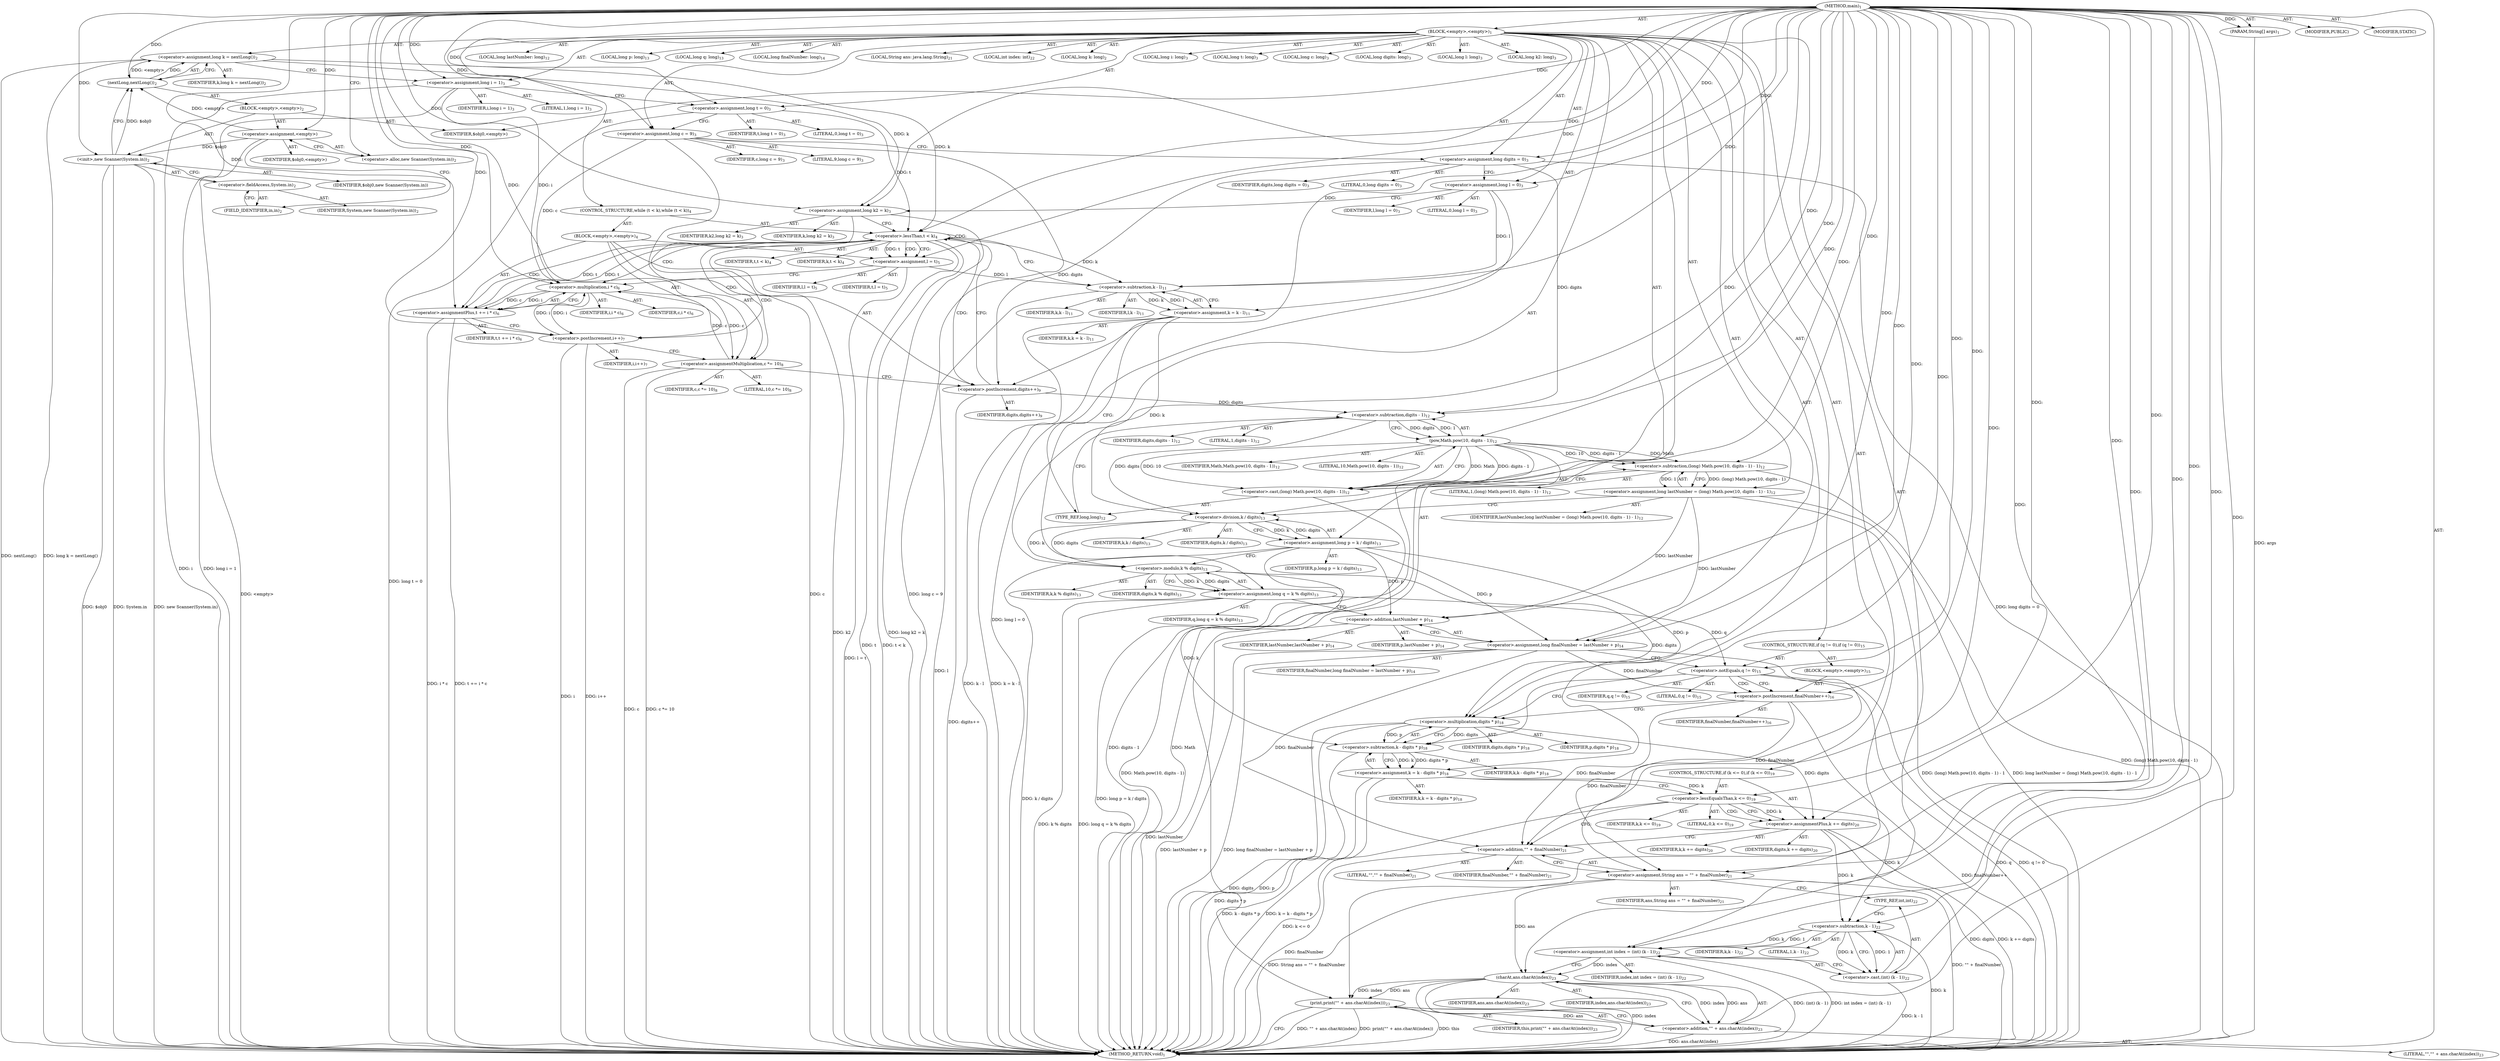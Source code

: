 digraph "main" {  
"17" [label = <(METHOD,main)<SUB>1</SUB>> ]
"18" [label = <(PARAM,String[] args)<SUB>1</SUB>> ]
"19" [label = <(BLOCK,&lt;empty&gt;,&lt;empty&gt;)<SUB>1</SUB>> ]
"20" [label = <(LOCAL,long k: long)<SUB>2</SUB>> ]
"21" [label = <(&lt;operator&gt;.assignment,long k = nextLong())<SUB>2</SUB>> ]
"22" [label = <(IDENTIFIER,k,long k = nextLong())<SUB>2</SUB>> ]
"23" [label = <(nextLong,nextLong())<SUB>2</SUB>> ]
"24" [label = <(BLOCK,&lt;empty&gt;,&lt;empty&gt;)<SUB>2</SUB>> ]
"25" [label = <(&lt;operator&gt;.assignment,&lt;empty&gt;)> ]
"26" [label = <(IDENTIFIER,$obj0,&lt;empty&gt;)> ]
"27" [label = <(&lt;operator&gt;.alloc,new Scanner(System.in))<SUB>2</SUB>> ]
"28" [label = <(&lt;init&gt;,new Scanner(System.in))<SUB>2</SUB>> ]
"29" [label = <(IDENTIFIER,$obj0,new Scanner(System.in))> ]
"30" [label = <(&lt;operator&gt;.fieldAccess,System.in)<SUB>2</SUB>> ]
"31" [label = <(IDENTIFIER,System,new Scanner(System.in))<SUB>2</SUB>> ]
"32" [label = <(FIELD_IDENTIFIER,in,in)<SUB>2</SUB>> ]
"33" [label = <(IDENTIFIER,$obj0,&lt;empty&gt;)> ]
"34" [label = <(LOCAL,long i: long)<SUB>3</SUB>> ]
"35" [label = <(LOCAL,long t: long)<SUB>3</SUB>> ]
"36" [label = <(LOCAL,long c: long)<SUB>3</SUB>> ]
"37" [label = <(LOCAL,long digits: long)<SUB>3</SUB>> ]
"38" [label = <(LOCAL,long l: long)<SUB>3</SUB>> ]
"39" [label = <(LOCAL,long k2: long)<SUB>3</SUB>> ]
"40" [label = <(&lt;operator&gt;.assignment,long i = 1)<SUB>3</SUB>> ]
"41" [label = <(IDENTIFIER,i,long i = 1)<SUB>3</SUB>> ]
"42" [label = <(LITERAL,1,long i = 1)<SUB>3</SUB>> ]
"43" [label = <(&lt;operator&gt;.assignment,long t = 0)<SUB>3</SUB>> ]
"44" [label = <(IDENTIFIER,t,long t = 0)<SUB>3</SUB>> ]
"45" [label = <(LITERAL,0,long t = 0)<SUB>3</SUB>> ]
"46" [label = <(&lt;operator&gt;.assignment,long c = 9)<SUB>3</SUB>> ]
"47" [label = <(IDENTIFIER,c,long c = 9)<SUB>3</SUB>> ]
"48" [label = <(LITERAL,9,long c = 9)<SUB>3</SUB>> ]
"49" [label = <(&lt;operator&gt;.assignment,long digits = 0)<SUB>3</SUB>> ]
"50" [label = <(IDENTIFIER,digits,long digits = 0)<SUB>3</SUB>> ]
"51" [label = <(LITERAL,0,long digits = 0)<SUB>3</SUB>> ]
"52" [label = <(&lt;operator&gt;.assignment,long l = 0)<SUB>3</SUB>> ]
"53" [label = <(IDENTIFIER,l,long l = 0)<SUB>3</SUB>> ]
"54" [label = <(LITERAL,0,long l = 0)<SUB>3</SUB>> ]
"55" [label = <(&lt;operator&gt;.assignment,long k2 = k)<SUB>3</SUB>> ]
"56" [label = <(IDENTIFIER,k2,long k2 = k)<SUB>3</SUB>> ]
"57" [label = <(IDENTIFIER,k,long k2 = k)<SUB>3</SUB>> ]
"58" [label = <(CONTROL_STRUCTURE,while (t &lt; k),while (t &lt; k))<SUB>4</SUB>> ]
"59" [label = <(&lt;operator&gt;.lessThan,t &lt; k)<SUB>4</SUB>> ]
"60" [label = <(IDENTIFIER,t,t &lt; k)<SUB>4</SUB>> ]
"61" [label = <(IDENTIFIER,k,t &lt; k)<SUB>4</SUB>> ]
"62" [label = <(BLOCK,&lt;empty&gt;,&lt;empty&gt;)<SUB>4</SUB>> ]
"63" [label = <(&lt;operator&gt;.assignment,l = t)<SUB>5</SUB>> ]
"64" [label = <(IDENTIFIER,l,l = t)<SUB>5</SUB>> ]
"65" [label = <(IDENTIFIER,t,l = t)<SUB>5</SUB>> ]
"66" [label = <(&lt;operator&gt;.assignmentPlus,t += i * c)<SUB>6</SUB>> ]
"67" [label = <(IDENTIFIER,t,t += i * c)<SUB>6</SUB>> ]
"68" [label = <(&lt;operator&gt;.multiplication,i * c)<SUB>6</SUB>> ]
"69" [label = <(IDENTIFIER,i,i * c)<SUB>6</SUB>> ]
"70" [label = <(IDENTIFIER,c,i * c)<SUB>6</SUB>> ]
"71" [label = <(&lt;operator&gt;.postIncrement,i++)<SUB>7</SUB>> ]
"72" [label = <(IDENTIFIER,i,i++)<SUB>7</SUB>> ]
"73" [label = <(&lt;operator&gt;.assignmentMultiplication,c *= 10)<SUB>8</SUB>> ]
"74" [label = <(IDENTIFIER,c,c *= 10)<SUB>8</SUB>> ]
"75" [label = <(LITERAL,10,c *= 10)<SUB>8</SUB>> ]
"76" [label = <(&lt;operator&gt;.postIncrement,digits++)<SUB>9</SUB>> ]
"77" [label = <(IDENTIFIER,digits,digits++)<SUB>9</SUB>> ]
"78" [label = <(&lt;operator&gt;.assignment,k = k - l)<SUB>11</SUB>> ]
"79" [label = <(IDENTIFIER,k,k = k - l)<SUB>11</SUB>> ]
"80" [label = <(&lt;operator&gt;.subtraction,k - l)<SUB>11</SUB>> ]
"81" [label = <(IDENTIFIER,k,k - l)<SUB>11</SUB>> ]
"82" [label = <(IDENTIFIER,l,k - l)<SUB>11</SUB>> ]
"83" [label = <(LOCAL,long lastNumber: long)<SUB>12</SUB>> ]
"84" [label = <(&lt;operator&gt;.assignment,long lastNumber = (long) Math.pow(10, digits - 1) - 1)<SUB>12</SUB>> ]
"85" [label = <(IDENTIFIER,lastNumber,long lastNumber = (long) Math.pow(10, digits - 1) - 1)<SUB>12</SUB>> ]
"86" [label = <(&lt;operator&gt;.subtraction,(long) Math.pow(10, digits - 1) - 1)<SUB>12</SUB>> ]
"87" [label = <(&lt;operator&gt;.cast,(long) Math.pow(10, digits - 1))<SUB>12</SUB>> ]
"88" [label = <(TYPE_REF,long,long)<SUB>12</SUB>> ]
"89" [label = <(pow,Math.pow(10, digits - 1))<SUB>12</SUB>> ]
"90" [label = <(IDENTIFIER,Math,Math.pow(10, digits - 1))<SUB>12</SUB>> ]
"91" [label = <(LITERAL,10,Math.pow(10, digits - 1))<SUB>12</SUB>> ]
"92" [label = <(&lt;operator&gt;.subtraction,digits - 1)<SUB>12</SUB>> ]
"93" [label = <(IDENTIFIER,digits,digits - 1)<SUB>12</SUB>> ]
"94" [label = <(LITERAL,1,digits - 1)<SUB>12</SUB>> ]
"95" [label = <(LITERAL,1,(long) Math.pow(10, digits - 1) - 1)<SUB>12</SUB>> ]
"96" [label = <(LOCAL,long p: long)<SUB>13</SUB>> ]
"97" [label = <(LOCAL,long q: long)<SUB>13</SUB>> ]
"98" [label = <(&lt;operator&gt;.assignment,long p = k / digits)<SUB>13</SUB>> ]
"99" [label = <(IDENTIFIER,p,long p = k / digits)<SUB>13</SUB>> ]
"100" [label = <(&lt;operator&gt;.division,k / digits)<SUB>13</SUB>> ]
"101" [label = <(IDENTIFIER,k,k / digits)<SUB>13</SUB>> ]
"102" [label = <(IDENTIFIER,digits,k / digits)<SUB>13</SUB>> ]
"103" [label = <(&lt;operator&gt;.assignment,long q = k % digits)<SUB>13</SUB>> ]
"104" [label = <(IDENTIFIER,q,long q = k % digits)<SUB>13</SUB>> ]
"105" [label = <(&lt;operator&gt;.modulo,k % digits)<SUB>13</SUB>> ]
"106" [label = <(IDENTIFIER,k,k % digits)<SUB>13</SUB>> ]
"107" [label = <(IDENTIFIER,digits,k % digits)<SUB>13</SUB>> ]
"108" [label = <(LOCAL,long finalNumber: long)<SUB>14</SUB>> ]
"109" [label = <(&lt;operator&gt;.assignment,long finalNumber = lastNumber + p)<SUB>14</SUB>> ]
"110" [label = <(IDENTIFIER,finalNumber,long finalNumber = lastNumber + p)<SUB>14</SUB>> ]
"111" [label = <(&lt;operator&gt;.addition,lastNumber + p)<SUB>14</SUB>> ]
"112" [label = <(IDENTIFIER,lastNumber,lastNumber + p)<SUB>14</SUB>> ]
"113" [label = <(IDENTIFIER,p,lastNumber + p)<SUB>14</SUB>> ]
"114" [label = <(CONTROL_STRUCTURE,if (q != 0),if (q != 0))<SUB>15</SUB>> ]
"115" [label = <(&lt;operator&gt;.notEquals,q != 0)<SUB>15</SUB>> ]
"116" [label = <(IDENTIFIER,q,q != 0)<SUB>15</SUB>> ]
"117" [label = <(LITERAL,0,q != 0)<SUB>15</SUB>> ]
"118" [label = <(BLOCK,&lt;empty&gt;,&lt;empty&gt;)<SUB>15</SUB>> ]
"119" [label = <(&lt;operator&gt;.postIncrement,finalNumber++)<SUB>16</SUB>> ]
"120" [label = <(IDENTIFIER,finalNumber,finalNumber++)<SUB>16</SUB>> ]
"121" [label = <(&lt;operator&gt;.assignment,k = k - digits * p)<SUB>18</SUB>> ]
"122" [label = <(IDENTIFIER,k,k = k - digits * p)<SUB>18</SUB>> ]
"123" [label = <(&lt;operator&gt;.subtraction,k - digits * p)<SUB>18</SUB>> ]
"124" [label = <(IDENTIFIER,k,k - digits * p)<SUB>18</SUB>> ]
"125" [label = <(&lt;operator&gt;.multiplication,digits * p)<SUB>18</SUB>> ]
"126" [label = <(IDENTIFIER,digits,digits * p)<SUB>18</SUB>> ]
"127" [label = <(IDENTIFIER,p,digits * p)<SUB>18</SUB>> ]
"128" [label = <(CONTROL_STRUCTURE,if (k &lt;= 0),if (k &lt;= 0))<SUB>19</SUB>> ]
"129" [label = <(&lt;operator&gt;.lessEqualsThan,k &lt;= 0)<SUB>19</SUB>> ]
"130" [label = <(IDENTIFIER,k,k &lt;= 0)<SUB>19</SUB>> ]
"131" [label = <(LITERAL,0,k &lt;= 0)<SUB>19</SUB>> ]
"132" [label = <(&lt;operator&gt;.assignmentPlus,k += digits)<SUB>20</SUB>> ]
"133" [label = <(IDENTIFIER,k,k += digits)<SUB>20</SUB>> ]
"134" [label = <(IDENTIFIER,digits,k += digits)<SUB>20</SUB>> ]
"135" [label = <(LOCAL,String ans: java.lang.String)<SUB>21</SUB>> ]
"136" [label = <(&lt;operator&gt;.assignment,String ans = &quot;&quot; + finalNumber)<SUB>21</SUB>> ]
"137" [label = <(IDENTIFIER,ans,String ans = &quot;&quot; + finalNumber)<SUB>21</SUB>> ]
"138" [label = <(&lt;operator&gt;.addition,&quot;&quot; + finalNumber)<SUB>21</SUB>> ]
"139" [label = <(LITERAL,&quot;&quot;,&quot;&quot; + finalNumber)<SUB>21</SUB>> ]
"140" [label = <(IDENTIFIER,finalNumber,&quot;&quot; + finalNumber)<SUB>21</SUB>> ]
"141" [label = <(LOCAL,int index: int)<SUB>22</SUB>> ]
"142" [label = <(&lt;operator&gt;.assignment,int index = (int) (k - 1))<SUB>22</SUB>> ]
"143" [label = <(IDENTIFIER,index,int index = (int) (k - 1))<SUB>22</SUB>> ]
"144" [label = <(&lt;operator&gt;.cast,(int) (k - 1))<SUB>22</SUB>> ]
"145" [label = <(TYPE_REF,int,int)<SUB>22</SUB>> ]
"146" [label = <(&lt;operator&gt;.subtraction,k - 1)<SUB>22</SUB>> ]
"147" [label = <(IDENTIFIER,k,k - 1)<SUB>22</SUB>> ]
"148" [label = <(LITERAL,1,k - 1)<SUB>22</SUB>> ]
"149" [label = <(print,print(&quot;&quot; + ans.charAt(index)))<SUB>23</SUB>> ]
"150" [label = <(IDENTIFIER,this,print(&quot;&quot; + ans.charAt(index)))<SUB>23</SUB>> ]
"151" [label = <(&lt;operator&gt;.addition,&quot;&quot; + ans.charAt(index))<SUB>23</SUB>> ]
"152" [label = <(LITERAL,&quot;&quot;,&quot;&quot; + ans.charAt(index))<SUB>23</SUB>> ]
"153" [label = <(charAt,ans.charAt(index))<SUB>23</SUB>> ]
"154" [label = <(IDENTIFIER,ans,ans.charAt(index))<SUB>23</SUB>> ]
"155" [label = <(IDENTIFIER,index,ans.charAt(index))<SUB>23</SUB>> ]
"156" [label = <(MODIFIER,PUBLIC)> ]
"157" [label = <(MODIFIER,STATIC)> ]
"158" [label = <(METHOD_RETURN,void)<SUB>1</SUB>> ]
  "17" -> "18"  [ label = "AST: "] 
  "17" -> "19"  [ label = "AST: "] 
  "17" -> "156"  [ label = "AST: "] 
  "17" -> "157"  [ label = "AST: "] 
  "17" -> "158"  [ label = "AST: "] 
  "19" -> "20"  [ label = "AST: "] 
  "19" -> "21"  [ label = "AST: "] 
  "19" -> "34"  [ label = "AST: "] 
  "19" -> "35"  [ label = "AST: "] 
  "19" -> "36"  [ label = "AST: "] 
  "19" -> "37"  [ label = "AST: "] 
  "19" -> "38"  [ label = "AST: "] 
  "19" -> "39"  [ label = "AST: "] 
  "19" -> "40"  [ label = "AST: "] 
  "19" -> "43"  [ label = "AST: "] 
  "19" -> "46"  [ label = "AST: "] 
  "19" -> "49"  [ label = "AST: "] 
  "19" -> "52"  [ label = "AST: "] 
  "19" -> "55"  [ label = "AST: "] 
  "19" -> "58"  [ label = "AST: "] 
  "19" -> "78"  [ label = "AST: "] 
  "19" -> "83"  [ label = "AST: "] 
  "19" -> "84"  [ label = "AST: "] 
  "19" -> "96"  [ label = "AST: "] 
  "19" -> "97"  [ label = "AST: "] 
  "19" -> "98"  [ label = "AST: "] 
  "19" -> "103"  [ label = "AST: "] 
  "19" -> "108"  [ label = "AST: "] 
  "19" -> "109"  [ label = "AST: "] 
  "19" -> "114"  [ label = "AST: "] 
  "19" -> "121"  [ label = "AST: "] 
  "19" -> "128"  [ label = "AST: "] 
  "19" -> "135"  [ label = "AST: "] 
  "19" -> "136"  [ label = "AST: "] 
  "19" -> "141"  [ label = "AST: "] 
  "19" -> "142"  [ label = "AST: "] 
  "19" -> "149"  [ label = "AST: "] 
  "21" -> "22"  [ label = "AST: "] 
  "21" -> "23"  [ label = "AST: "] 
  "23" -> "24"  [ label = "AST: "] 
  "24" -> "25"  [ label = "AST: "] 
  "24" -> "28"  [ label = "AST: "] 
  "24" -> "33"  [ label = "AST: "] 
  "25" -> "26"  [ label = "AST: "] 
  "25" -> "27"  [ label = "AST: "] 
  "28" -> "29"  [ label = "AST: "] 
  "28" -> "30"  [ label = "AST: "] 
  "30" -> "31"  [ label = "AST: "] 
  "30" -> "32"  [ label = "AST: "] 
  "40" -> "41"  [ label = "AST: "] 
  "40" -> "42"  [ label = "AST: "] 
  "43" -> "44"  [ label = "AST: "] 
  "43" -> "45"  [ label = "AST: "] 
  "46" -> "47"  [ label = "AST: "] 
  "46" -> "48"  [ label = "AST: "] 
  "49" -> "50"  [ label = "AST: "] 
  "49" -> "51"  [ label = "AST: "] 
  "52" -> "53"  [ label = "AST: "] 
  "52" -> "54"  [ label = "AST: "] 
  "55" -> "56"  [ label = "AST: "] 
  "55" -> "57"  [ label = "AST: "] 
  "58" -> "59"  [ label = "AST: "] 
  "58" -> "62"  [ label = "AST: "] 
  "59" -> "60"  [ label = "AST: "] 
  "59" -> "61"  [ label = "AST: "] 
  "62" -> "63"  [ label = "AST: "] 
  "62" -> "66"  [ label = "AST: "] 
  "62" -> "71"  [ label = "AST: "] 
  "62" -> "73"  [ label = "AST: "] 
  "62" -> "76"  [ label = "AST: "] 
  "63" -> "64"  [ label = "AST: "] 
  "63" -> "65"  [ label = "AST: "] 
  "66" -> "67"  [ label = "AST: "] 
  "66" -> "68"  [ label = "AST: "] 
  "68" -> "69"  [ label = "AST: "] 
  "68" -> "70"  [ label = "AST: "] 
  "71" -> "72"  [ label = "AST: "] 
  "73" -> "74"  [ label = "AST: "] 
  "73" -> "75"  [ label = "AST: "] 
  "76" -> "77"  [ label = "AST: "] 
  "78" -> "79"  [ label = "AST: "] 
  "78" -> "80"  [ label = "AST: "] 
  "80" -> "81"  [ label = "AST: "] 
  "80" -> "82"  [ label = "AST: "] 
  "84" -> "85"  [ label = "AST: "] 
  "84" -> "86"  [ label = "AST: "] 
  "86" -> "87"  [ label = "AST: "] 
  "86" -> "95"  [ label = "AST: "] 
  "87" -> "88"  [ label = "AST: "] 
  "87" -> "89"  [ label = "AST: "] 
  "89" -> "90"  [ label = "AST: "] 
  "89" -> "91"  [ label = "AST: "] 
  "89" -> "92"  [ label = "AST: "] 
  "92" -> "93"  [ label = "AST: "] 
  "92" -> "94"  [ label = "AST: "] 
  "98" -> "99"  [ label = "AST: "] 
  "98" -> "100"  [ label = "AST: "] 
  "100" -> "101"  [ label = "AST: "] 
  "100" -> "102"  [ label = "AST: "] 
  "103" -> "104"  [ label = "AST: "] 
  "103" -> "105"  [ label = "AST: "] 
  "105" -> "106"  [ label = "AST: "] 
  "105" -> "107"  [ label = "AST: "] 
  "109" -> "110"  [ label = "AST: "] 
  "109" -> "111"  [ label = "AST: "] 
  "111" -> "112"  [ label = "AST: "] 
  "111" -> "113"  [ label = "AST: "] 
  "114" -> "115"  [ label = "AST: "] 
  "114" -> "118"  [ label = "AST: "] 
  "115" -> "116"  [ label = "AST: "] 
  "115" -> "117"  [ label = "AST: "] 
  "118" -> "119"  [ label = "AST: "] 
  "119" -> "120"  [ label = "AST: "] 
  "121" -> "122"  [ label = "AST: "] 
  "121" -> "123"  [ label = "AST: "] 
  "123" -> "124"  [ label = "AST: "] 
  "123" -> "125"  [ label = "AST: "] 
  "125" -> "126"  [ label = "AST: "] 
  "125" -> "127"  [ label = "AST: "] 
  "128" -> "129"  [ label = "AST: "] 
  "128" -> "132"  [ label = "AST: "] 
  "129" -> "130"  [ label = "AST: "] 
  "129" -> "131"  [ label = "AST: "] 
  "132" -> "133"  [ label = "AST: "] 
  "132" -> "134"  [ label = "AST: "] 
  "136" -> "137"  [ label = "AST: "] 
  "136" -> "138"  [ label = "AST: "] 
  "138" -> "139"  [ label = "AST: "] 
  "138" -> "140"  [ label = "AST: "] 
  "142" -> "143"  [ label = "AST: "] 
  "142" -> "144"  [ label = "AST: "] 
  "144" -> "145"  [ label = "AST: "] 
  "144" -> "146"  [ label = "AST: "] 
  "146" -> "147"  [ label = "AST: "] 
  "146" -> "148"  [ label = "AST: "] 
  "149" -> "150"  [ label = "AST: "] 
  "149" -> "151"  [ label = "AST: "] 
  "151" -> "152"  [ label = "AST: "] 
  "151" -> "153"  [ label = "AST: "] 
  "153" -> "154"  [ label = "AST: "] 
  "153" -> "155"  [ label = "AST: "] 
  "21" -> "40"  [ label = "CFG: "] 
  "40" -> "43"  [ label = "CFG: "] 
  "43" -> "46"  [ label = "CFG: "] 
  "46" -> "49"  [ label = "CFG: "] 
  "49" -> "52"  [ label = "CFG: "] 
  "52" -> "55"  [ label = "CFG: "] 
  "55" -> "59"  [ label = "CFG: "] 
  "78" -> "88"  [ label = "CFG: "] 
  "84" -> "100"  [ label = "CFG: "] 
  "98" -> "105"  [ label = "CFG: "] 
  "103" -> "111"  [ label = "CFG: "] 
  "109" -> "115"  [ label = "CFG: "] 
  "121" -> "129"  [ label = "CFG: "] 
  "136" -> "145"  [ label = "CFG: "] 
  "142" -> "153"  [ label = "CFG: "] 
  "149" -> "158"  [ label = "CFG: "] 
  "23" -> "21"  [ label = "CFG: "] 
  "59" -> "63"  [ label = "CFG: "] 
  "59" -> "80"  [ label = "CFG: "] 
  "80" -> "78"  [ label = "CFG: "] 
  "86" -> "84"  [ label = "CFG: "] 
  "100" -> "98"  [ label = "CFG: "] 
  "105" -> "103"  [ label = "CFG: "] 
  "111" -> "109"  [ label = "CFG: "] 
  "115" -> "119"  [ label = "CFG: "] 
  "115" -> "125"  [ label = "CFG: "] 
  "123" -> "121"  [ label = "CFG: "] 
  "129" -> "132"  [ label = "CFG: "] 
  "129" -> "138"  [ label = "CFG: "] 
  "132" -> "138"  [ label = "CFG: "] 
  "138" -> "136"  [ label = "CFG: "] 
  "144" -> "142"  [ label = "CFG: "] 
  "151" -> "149"  [ label = "CFG: "] 
  "63" -> "68"  [ label = "CFG: "] 
  "66" -> "71"  [ label = "CFG: "] 
  "71" -> "73"  [ label = "CFG: "] 
  "73" -> "76"  [ label = "CFG: "] 
  "76" -> "59"  [ label = "CFG: "] 
  "87" -> "86"  [ label = "CFG: "] 
  "119" -> "125"  [ label = "CFG: "] 
  "125" -> "123"  [ label = "CFG: "] 
  "145" -> "146"  [ label = "CFG: "] 
  "146" -> "144"  [ label = "CFG: "] 
  "153" -> "151"  [ label = "CFG: "] 
  "25" -> "32"  [ label = "CFG: "] 
  "28" -> "23"  [ label = "CFG: "] 
  "68" -> "66"  [ label = "CFG: "] 
  "88" -> "92"  [ label = "CFG: "] 
  "89" -> "87"  [ label = "CFG: "] 
  "27" -> "25"  [ label = "CFG: "] 
  "30" -> "28"  [ label = "CFG: "] 
  "92" -> "89"  [ label = "CFG: "] 
  "32" -> "30"  [ label = "CFG: "] 
  "17" -> "27"  [ label = "CFG: "] 
  "18" -> "158"  [ label = "DDG: args"] 
  "25" -> "158"  [ label = "DDG: &lt;empty&gt;"] 
  "28" -> "158"  [ label = "DDG: $obj0"] 
  "28" -> "158"  [ label = "DDG: System.in"] 
  "28" -> "158"  [ label = "DDG: new Scanner(System.in)"] 
  "21" -> "158"  [ label = "DDG: nextLong()"] 
  "21" -> "158"  [ label = "DDG: long k = nextLong()"] 
  "40" -> "158"  [ label = "DDG: i"] 
  "40" -> "158"  [ label = "DDG: long i = 1"] 
  "43" -> "158"  [ label = "DDG: long t = 0"] 
  "46" -> "158"  [ label = "DDG: c"] 
  "46" -> "158"  [ label = "DDG: long c = 9"] 
  "49" -> "158"  [ label = "DDG: long digits = 0"] 
  "52" -> "158"  [ label = "DDG: long l = 0"] 
  "55" -> "158"  [ label = "DDG: k2"] 
  "55" -> "158"  [ label = "DDG: long k2 = k"] 
  "59" -> "158"  [ label = "DDG: t"] 
  "59" -> "158"  [ label = "DDG: t &lt; k"] 
  "80" -> "158"  [ label = "DDG: l"] 
  "78" -> "158"  [ label = "DDG: k - l"] 
  "78" -> "158"  [ label = "DDG: k = k - l"] 
  "89" -> "158"  [ label = "DDG: digits - 1"] 
  "87" -> "158"  [ label = "DDG: Math.pow(10, digits - 1)"] 
  "86" -> "158"  [ label = "DDG: (long) Math.pow(10, digits - 1)"] 
  "84" -> "158"  [ label = "DDG: (long) Math.pow(10, digits - 1) - 1"] 
  "84" -> "158"  [ label = "DDG: long lastNumber = (long) Math.pow(10, digits - 1) - 1"] 
  "98" -> "158"  [ label = "DDG: k / digits"] 
  "98" -> "158"  [ label = "DDG: long p = k / digits"] 
  "103" -> "158"  [ label = "DDG: k % digits"] 
  "103" -> "158"  [ label = "DDG: long q = k % digits"] 
  "111" -> "158"  [ label = "DDG: lastNumber"] 
  "109" -> "158"  [ label = "DDG: lastNumber + p"] 
  "109" -> "158"  [ label = "DDG: long finalNumber = lastNumber + p"] 
  "115" -> "158"  [ label = "DDG: q"] 
  "115" -> "158"  [ label = "DDG: q != 0"] 
  "119" -> "158"  [ label = "DDG: finalNumber++"] 
  "125" -> "158"  [ label = "DDG: digits"] 
  "125" -> "158"  [ label = "DDG: p"] 
  "123" -> "158"  [ label = "DDG: digits * p"] 
  "121" -> "158"  [ label = "DDG: k - digits * p"] 
  "121" -> "158"  [ label = "DDG: k = k - digits * p"] 
  "129" -> "158"  [ label = "DDG: k &lt;= 0"] 
  "132" -> "158"  [ label = "DDG: digits"] 
  "132" -> "158"  [ label = "DDG: k += digits"] 
  "138" -> "158"  [ label = "DDG: finalNumber"] 
  "136" -> "158"  [ label = "DDG: &quot;&quot; + finalNumber"] 
  "136" -> "158"  [ label = "DDG: String ans = &quot;&quot; + finalNumber"] 
  "146" -> "158"  [ label = "DDG: k"] 
  "144" -> "158"  [ label = "DDG: k - 1"] 
  "142" -> "158"  [ label = "DDG: (int) (k - 1)"] 
  "142" -> "158"  [ label = "DDG: int index = (int) (k - 1)"] 
  "153" -> "158"  [ label = "DDG: ans"] 
  "153" -> "158"  [ label = "DDG: index"] 
  "151" -> "158"  [ label = "DDG: ans.charAt(index)"] 
  "149" -> "158"  [ label = "DDG: &quot;&quot; + ans.charAt(index)"] 
  "149" -> "158"  [ label = "DDG: print(&quot;&quot; + ans.charAt(index))"] 
  "63" -> "158"  [ label = "DDG: l = t"] 
  "66" -> "158"  [ label = "DDG: i * c"] 
  "66" -> "158"  [ label = "DDG: t += i * c"] 
  "71" -> "158"  [ label = "DDG: i"] 
  "71" -> "158"  [ label = "DDG: i++"] 
  "73" -> "158"  [ label = "DDG: c"] 
  "73" -> "158"  [ label = "DDG: c *= 10"] 
  "76" -> "158"  [ label = "DDG: digits++"] 
  "149" -> "158"  [ label = "DDG: this"] 
  "89" -> "158"  [ label = "DDG: Math"] 
  "17" -> "18"  [ label = "DDG: "] 
  "23" -> "21"  [ label = "DDG: &lt;empty&gt;"] 
  "23" -> "21"  [ label = "DDG: "] 
  "17" -> "40"  [ label = "DDG: "] 
  "17" -> "43"  [ label = "DDG: "] 
  "17" -> "46"  [ label = "DDG: "] 
  "17" -> "49"  [ label = "DDG: "] 
  "17" -> "52"  [ label = "DDG: "] 
  "21" -> "55"  [ label = "DDG: k"] 
  "17" -> "55"  [ label = "DDG: "] 
  "80" -> "78"  [ label = "DDG: k"] 
  "80" -> "78"  [ label = "DDG: l"] 
  "86" -> "84"  [ label = "DDG: (long) Math.pow(10, digits - 1)"] 
  "86" -> "84"  [ label = "DDG: 1"] 
  "100" -> "98"  [ label = "DDG: k"] 
  "100" -> "98"  [ label = "DDG: digits"] 
  "105" -> "103"  [ label = "DDG: k"] 
  "105" -> "103"  [ label = "DDG: digits"] 
  "84" -> "109"  [ label = "DDG: lastNumber"] 
  "17" -> "109"  [ label = "DDG: "] 
  "98" -> "109"  [ label = "DDG: p"] 
  "123" -> "121"  [ label = "DDG: k"] 
  "123" -> "121"  [ label = "DDG: digits * p"] 
  "17" -> "136"  [ label = "DDG: "] 
  "109" -> "136"  [ label = "DDG: finalNumber"] 
  "119" -> "136"  [ label = "DDG: finalNumber"] 
  "17" -> "142"  [ label = "DDG: "] 
  "146" -> "142"  [ label = "DDG: k"] 
  "146" -> "142"  [ label = "DDG: 1"] 
  "125" -> "132"  [ label = "DDG: digits"] 
  "17" -> "132"  [ label = "DDG: "] 
  "17" -> "149"  [ label = "DDG: "] 
  "153" -> "149"  [ label = "DDG: ans"] 
  "153" -> "149"  [ label = "DDG: index"] 
  "25" -> "23"  [ label = "DDG: &lt;empty&gt;"] 
  "28" -> "23"  [ label = "DDG: $obj0"] 
  "17" -> "23"  [ label = "DDG: "] 
  "43" -> "59"  [ label = "DDG: t"] 
  "66" -> "59"  [ label = "DDG: t"] 
  "17" -> "59"  [ label = "DDG: "] 
  "21" -> "59"  [ label = "DDG: k"] 
  "59" -> "63"  [ label = "DDG: t"] 
  "17" -> "63"  [ label = "DDG: "] 
  "68" -> "66"  [ label = "DDG: i"] 
  "68" -> "66"  [ label = "DDG: c"] 
  "17" -> "73"  [ label = "DDG: "] 
  "59" -> "80"  [ label = "DDG: k"] 
  "17" -> "80"  [ label = "DDG: "] 
  "52" -> "80"  [ label = "DDG: l"] 
  "63" -> "80"  [ label = "DDG: l"] 
  "17" -> "86"  [ label = "DDG: "] 
  "89" -> "86"  [ label = "DDG: Math"] 
  "89" -> "86"  [ label = "DDG: 10"] 
  "89" -> "86"  [ label = "DDG: digits - 1"] 
  "78" -> "100"  [ label = "DDG: k"] 
  "17" -> "100"  [ label = "DDG: "] 
  "92" -> "100"  [ label = "DDG: digits"] 
  "100" -> "105"  [ label = "DDG: k"] 
  "17" -> "105"  [ label = "DDG: "] 
  "100" -> "105"  [ label = "DDG: digits"] 
  "84" -> "111"  [ label = "DDG: lastNumber"] 
  "17" -> "111"  [ label = "DDG: "] 
  "98" -> "111"  [ label = "DDG: p"] 
  "103" -> "115"  [ label = "DDG: q"] 
  "17" -> "115"  [ label = "DDG: "] 
  "105" -> "123"  [ label = "DDG: k"] 
  "17" -> "123"  [ label = "DDG: "] 
  "125" -> "123"  [ label = "DDG: digits"] 
  "125" -> "123"  [ label = "DDG: p"] 
  "121" -> "129"  [ label = "DDG: k"] 
  "17" -> "129"  [ label = "DDG: "] 
  "129" -> "132"  [ label = "DDG: k"] 
  "17" -> "138"  [ label = "DDG: "] 
  "109" -> "138"  [ label = "DDG: finalNumber"] 
  "119" -> "138"  [ label = "DDG: finalNumber"] 
  "17" -> "144"  [ label = "DDG: "] 
  "146" -> "144"  [ label = "DDG: k"] 
  "146" -> "144"  [ label = "DDG: 1"] 
  "17" -> "151"  [ label = "DDG: "] 
  "153" -> "151"  [ label = "DDG: ans"] 
  "153" -> "151"  [ label = "DDG: index"] 
  "17" -> "25"  [ label = "DDG: "] 
  "17" -> "33"  [ label = "DDG: "] 
  "17" -> "66"  [ label = "DDG: "] 
  "59" -> "66"  [ label = "DDG: t"] 
  "68" -> "71"  [ label = "DDG: i"] 
  "17" -> "71"  [ label = "DDG: "] 
  "68" -> "73"  [ label = "DDG: c"] 
  "49" -> "76"  [ label = "DDG: digits"] 
  "17" -> "76"  [ label = "DDG: "] 
  "17" -> "87"  [ label = "DDG: "] 
  "89" -> "87"  [ label = "DDG: Math"] 
  "89" -> "87"  [ label = "DDG: 10"] 
  "89" -> "87"  [ label = "DDG: digits - 1"] 
  "109" -> "119"  [ label = "DDG: finalNumber"] 
  "17" -> "119"  [ label = "DDG: "] 
  "105" -> "125"  [ label = "DDG: digits"] 
  "17" -> "125"  [ label = "DDG: "] 
  "98" -> "125"  [ label = "DDG: p"] 
  "129" -> "146"  [ label = "DDG: k"] 
  "132" -> "146"  [ label = "DDG: k"] 
  "17" -> "146"  [ label = "DDG: "] 
  "136" -> "153"  [ label = "DDG: ans"] 
  "17" -> "153"  [ label = "DDG: "] 
  "142" -> "153"  [ label = "DDG: index"] 
  "25" -> "28"  [ label = "DDG: $obj0"] 
  "17" -> "28"  [ label = "DDG: "] 
  "40" -> "68"  [ label = "DDG: i"] 
  "71" -> "68"  [ label = "DDG: i"] 
  "17" -> "68"  [ label = "DDG: "] 
  "46" -> "68"  [ label = "DDG: c"] 
  "73" -> "68"  [ label = "DDG: c"] 
  "17" -> "89"  [ label = "DDG: "] 
  "92" -> "89"  [ label = "DDG: digits"] 
  "92" -> "89"  [ label = "DDG: 1"] 
  "49" -> "92"  [ label = "DDG: digits"] 
  "76" -> "92"  [ label = "DDG: digits"] 
  "17" -> "92"  [ label = "DDG: "] 
  "59" -> "76"  [ label = "CDG: "] 
  "59" -> "68"  [ label = "CDG: "] 
  "59" -> "73"  [ label = "CDG: "] 
  "59" -> "59"  [ label = "CDG: "] 
  "59" -> "66"  [ label = "CDG: "] 
  "59" -> "71"  [ label = "CDG: "] 
  "59" -> "63"  [ label = "CDG: "] 
  "115" -> "119"  [ label = "CDG: "] 
  "129" -> "132"  [ label = "CDG: "] 
}

